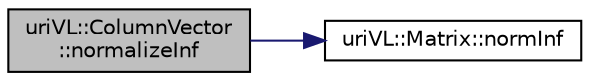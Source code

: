 digraph "uriVL::ColumnVector::normalizeInf"
{
  edge [fontname="Helvetica",fontsize="10",labelfontname="Helvetica",labelfontsize="10"];
  node [fontname="Helvetica",fontsize="10",shape=record];
  rankdir="LR";
  Node1 [label="uriVL::ColumnVector\l::normalizeInf",height=0.2,width=0.4,color="black", fillcolor="grey75", style="filled", fontcolor="black"];
  Node1 -> Node2 [color="midnightblue",fontsize="10",style="solid",fontname="Helvetica"];
  Node2 [label="uriVL::Matrix::normInf",height=0.2,width=0.4,color="black", fillcolor="white", style="filled",URL="$classuriVL_1_1Matrix.html#a8194d92c426241ee110ef7a3e596d0fa",tooltip="This function returns a double corresponding to the \"Infinity\" norm of the Matrix this..."];
}
